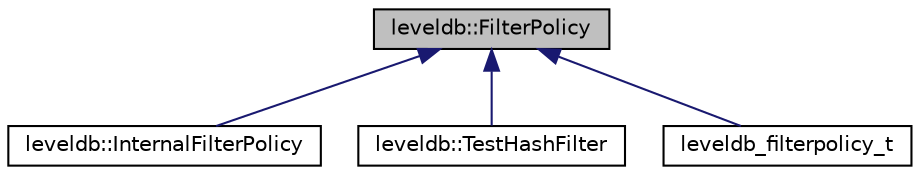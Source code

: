 digraph "leveldb::FilterPolicy"
{
  edge [fontname="Helvetica",fontsize="10",labelfontname="Helvetica",labelfontsize="10"];
  node [fontname="Helvetica",fontsize="10",shape=record];
  Node1 [label="leveldb::FilterPolicy",height=0.2,width=0.4,color="black", fillcolor="grey75", style="filled" fontcolor="black"];
  Node1 -> Node2 [dir="back",color="midnightblue",fontsize="10",style="solid"];
  Node2 [label="leveldb::InternalFilterPolicy",height=0.2,width=0.4,color="black", fillcolor="white", style="filled",URL="$classleveldb_1_1_internal_filter_policy.html"];
  Node1 -> Node3 [dir="back",color="midnightblue",fontsize="10",style="solid"];
  Node3 [label="leveldb::TestHashFilter",height=0.2,width=0.4,color="black", fillcolor="white", style="filled",URL="$classleveldb_1_1_test_hash_filter.html"];
  Node1 -> Node4 [dir="back",color="midnightblue",fontsize="10",style="solid"];
  Node4 [label="leveldb_filterpolicy_t",height=0.2,width=0.4,color="black", fillcolor="white", style="filled",URL="$structleveldb__filterpolicy__t.html"];
}
